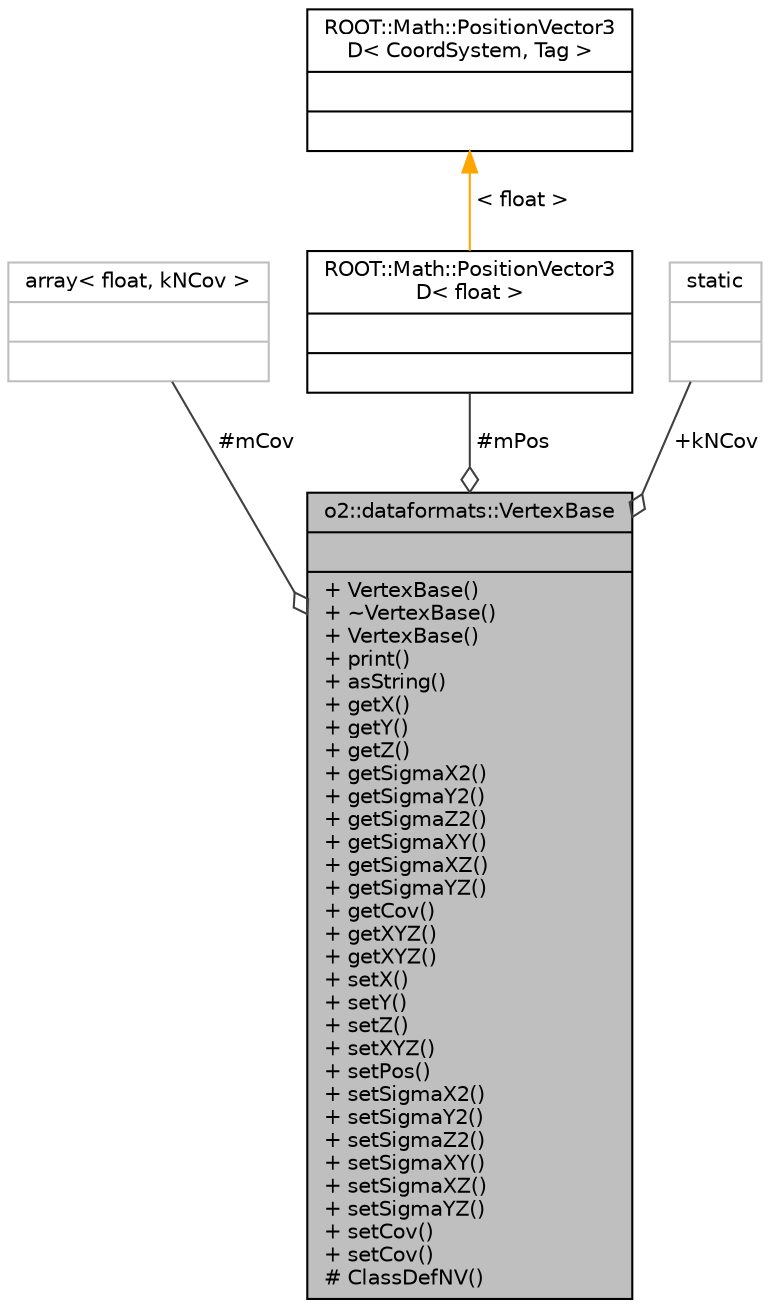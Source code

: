 digraph "o2::dataformats::VertexBase"
{
 // INTERACTIVE_SVG=YES
  bgcolor="transparent";
  edge [fontname="Helvetica",fontsize="10",labelfontname="Helvetica",labelfontsize="10"];
  node [fontname="Helvetica",fontsize="10",shape=record];
  Node5 [label="{o2::dataformats::VertexBase\n||+ VertexBase()\l+ ~VertexBase()\l+ VertexBase()\l+ print()\l+ asString()\l+ getX()\l+ getY()\l+ getZ()\l+ getSigmaX2()\l+ getSigmaY2()\l+ getSigmaZ2()\l+ getSigmaXY()\l+ getSigmaXZ()\l+ getSigmaYZ()\l+ getCov()\l+ getXYZ()\l+ getXYZ()\l+ setX()\l+ setY()\l+ setZ()\l+ setXYZ()\l+ setPos()\l+ setSigmaX2()\l+ setSigmaY2()\l+ setSigmaZ2()\l+ setSigmaXY()\l+ setSigmaXZ()\l+ setSigmaYZ()\l+ setCov()\l+ setCov()\l# ClassDefNV()\l}",height=0.2,width=0.4,color="black", fillcolor="grey75", style="filled", fontcolor="black"];
  Node6 -> Node5 [color="grey25",fontsize="10",style="solid",label=" #mCov" ,arrowhead="odiamond",fontname="Helvetica"];
  Node6 [label="{array\< float, kNCov \>\n||}",height=0.2,width=0.4,color="grey75"];
  Node7 -> Node5 [color="grey25",fontsize="10",style="solid",label=" #mPos" ,arrowhead="odiamond",fontname="Helvetica"];
  Node7 [label="{ROOT::Math::PositionVector3\lD\< float \>\n||}",height=0.2,width=0.4,color="black",URL="$d5/daf/classROOT_1_1Math_1_1PositionVector3D.html"];
  Node8 -> Node7 [dir="back",color="orange",fontsize="10",style="solid",label=" \< float \>" ,fontname="Helvetica"];
  Node8 [label="{ROOT::Math::PositionVector3\lD\< CoordSystem, Tag \>\n||}",height=0.2,width=0.4,color="black",URL="$d5/daf/classROOT_1_1Math_1_1PositionVector3D.html"];
  Node9 -> Node5 [color="grey25",fontsize="10",style="solid",label=" +kNCov" ,arrowhead="odiamond",fontname="Helvetica"];
  Node9 [label="{static\n||}",height=0.2,width=0.4,color="grey75"];
}
